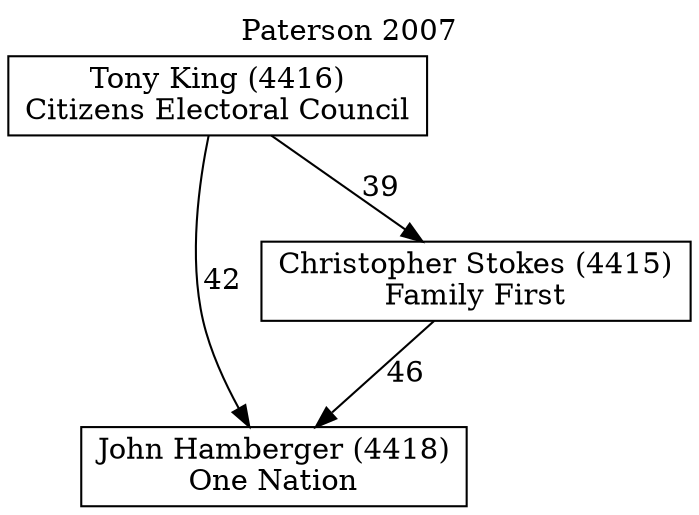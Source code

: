// House preference flow
digraph "John Hamberger (4418)_Paterson_2007" {
	graph [label="Paterson 2007" labelloc=t mclimit=10]
	node [shape=box]
	"John Hamberger (4418)" [label="John Hamberger (4418)
One Nation"]
	"Christopher Stokes (4415)" [label="Christopher Stokes (4415)
Family First"]
	"Tony King (4416)" [label="Tony King (4416)
Citizens Electoral Council"]
	"Christopher Stokes (4415)" -> "John Hamberger (4418)" [label=46]
	"Tony King (4416)" -> "Christopher Stokes (4415)" [label=39]
	"Tony King (4416)" -> "John Hamberger (4418)" [label=42]
}

